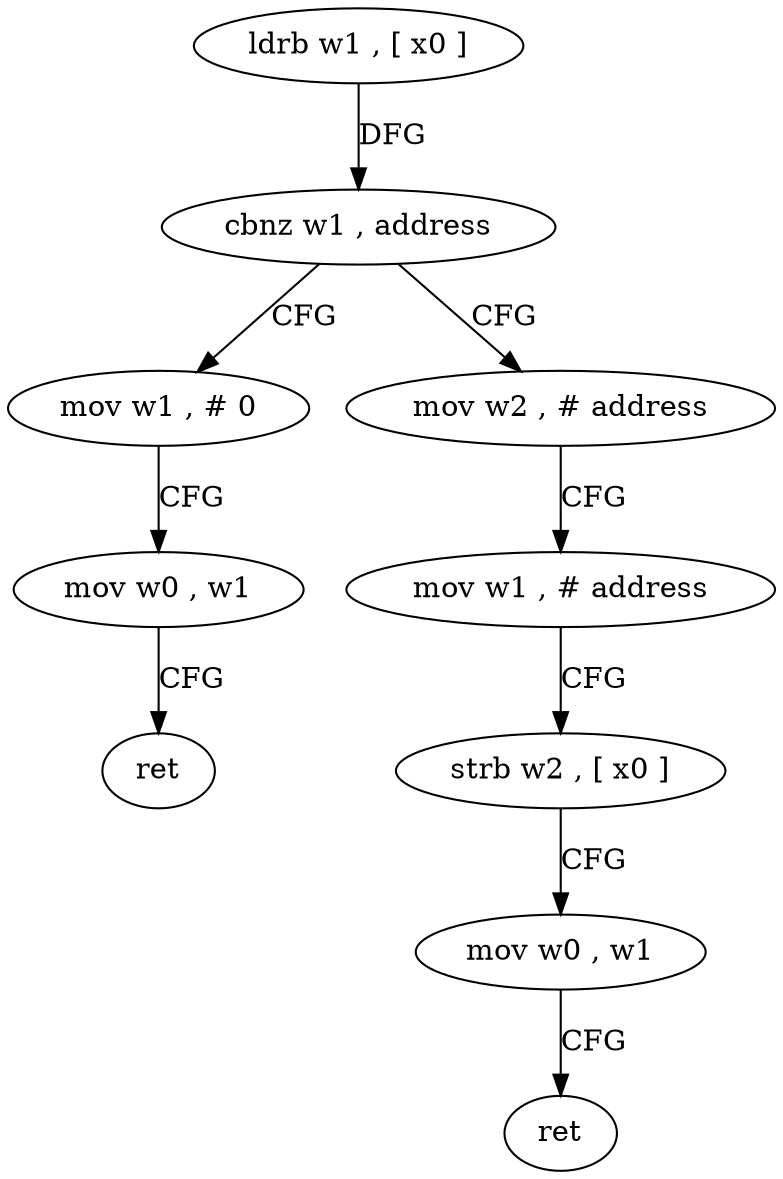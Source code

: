 digraph "func" {
"177576" [label = "ldrb w1 , [ x0 ]" ]
"177580" [label = "cbnz w1 , address" ]
"177608" [label = "mov w1 , # 0" ]
"177584" [label = "mov w2 , # address" ]
"177612" [label = "mov w0 , w1" ]
"177616" [label = "ret" ]
"177588" [label = "mov w1 , # address" ]
"177592" [label = "strb w2 , [ x0 ]" ]
"177596" [label = "mov w0 , w1" ]
"177600" [label = "ret" ]
"177576" -> "177580" [ label = "DFG" ]
"177580" -> "177608" [ label = "CFG" ]
"177580" -> "177584" [ label = "CFG" ]
"177608" -> "177612" [ label = "CFG" ]
"177584" -> "177588" [ label = "CFG" ]
"177612" -> "177616" [ label = "CFG" ]
"177588" -> "177592" [ label = "CFG" ]
"177592" -> "177596" [ label = "CFG" ]
"177596" -> "177600" [ label = "CFG" ]
}

